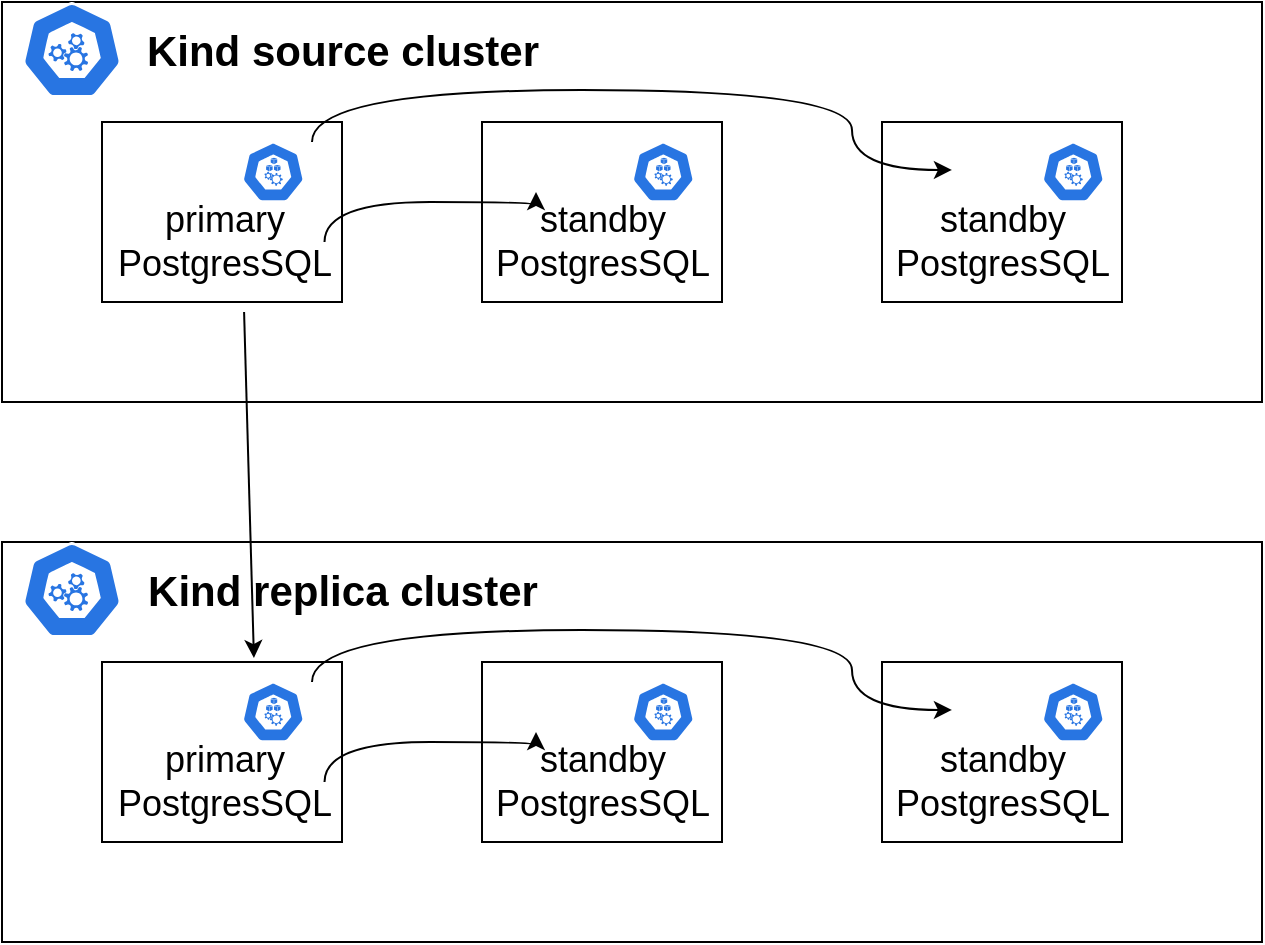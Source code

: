 <mxfile version="24.3.1" type="github">
  <diagram name="Page-1" id="gvNi_ZHltFZ9ahZSlrzS">
    <mxGraphModel dx="1434" dy="746" grid="0" gridSize="10" guides="1" tooltips="1" connect="1" arrows="1" fold="1" page="1" pageScale="1" pageWidth="850" pageHeight="1100" math="0" shadow="0">
      <root>
        <mxCell id="0" />
        <mxCell id="1" parent="0" />
        <mxCell id="eYwngZ-qsAEnjJCcxyst-1" value="" style="rounded=0;whiteSpace=wrap;html=1;" vertex="1" parent="1">
          <mxGeometry x="110" y="180" width="630" height="200" as="geometry" />
        </mxCell>
        <mxCell id="eYwngZ-qsAEnjJCcxyst-2" value="" style="rounded=0;whiteSpace=wrap;html=1;" vertex="1" parent="1">
          <mxGeometry x="160" y="240" width="120" height="90" as="geometry" />
        </mxCell>
        <mxCell id="eYwngZ-qsAEnjJCcxyst-3" value="" style="rounded=0;whiteSpace=wrap;html=1;" vertex="1" parent="1">
          <mxGeometry x="550" y="240" width="120" height="90" as="geometry" />
        </mxCell>
        <mxCell id="eYwngZ-qsAEnjJCcxyst-4" value="" style="rounded=0;whiteSpace=wrap;html=1;" vertex="1" parent="1">
          <mxGeometry x="350" y="240" width="120" height="90" as="geometry" />
        </mxCell>
        <mxCell id="eYwngZ-qsAEnjJCcxyst-5" value="" style="aspect=fixed;sketch=0;html=1;dashed=0;whitespace=wrap;fillColor=#2875E2;strokeColor=#ffffff;points=[[0.005,0.63,0],[0.1,0.2,0],[0.9,0.2,0],[0.5,0,0],[0.995,0.63,0],[0.72,0.99,0],[0.5,1,0],[0.28,0.99,0]];shape=mxgraph.kubernetes.icon2;prIcon=api" vertex="1" parent="1">
          <mxGeometry x="120" y="180" width="50" height="48" as="geometry" />
        </mxCell>
        <mxCell id="eYwngZ-qsAEnjJCcxyst-6" value="" style="aspect=fixed;sketch=0;html=1;dashed=0;whitespace=wrap;fillColor=#2875E2;strokeColor=#ffffff;points=[[0.005,0.63,0],[0.1,0.2,0],[0.9,0.2,0],[0.5,0,0],[0.995,0.63,0],[0.72,0.99,0],[0.5,1,0],[0.28,0.99,0]];shape=mxgraph.kubernetes.icon2;prIcon=node" vertex="1" parent="1">
          <mxGeometry x="230" y="250" width="31.25" height="30" as="geometry" />
        </mxCell>
        <mxCell id="eYwngZ-qsAEnjJCcxyst-7" value="" style="aspect=fixed;sketch=0;html=1;dashed=0;whitespace=wrap;fillColor=#2875E2;strokeColor=#ffffff;points=[[0.005,0.63,0],[0.1,0.2,0],[0.9,0.2,0],[0.5,0,0],[0.995,0.63,0],[0.72,0.99,0],[0.5,1,0],[0.28,0.99,0]];shape=mxgraph.kubernetes.icon2;prIcon=node" vertex="1" parent="1">
          <mxGeometry x="425" y="250" width="31.25" height="30" as="geometry" />
        </mxCell>
        <mxCell id="eYwngZ-qsAEnjJCcxyst-8" value="" style="aspect=fixed;sketch=0;html=1;dashed=0;whitespace=wrap;fillColor=#2875E2;strokeColor=#ffffff;points=[[0.005,0.63,0],[0.1,0.2,0],[0.9,0.2,0],[0.5,0,0],[0.995,0.63,0],[0.72,0.99,0],[0.5,1,0],[0.28,0.99,0]];shape=mxgraph.kubernetes.icon2;prIcon=node" vertex="1" parent="1">
          <mxGeometry x="630" y="250" width="31.25" height="30" as="geometry" />
        </mxCell>
        <mxCell id="eYwngZ-qsAEnjJCcxyst-10" value="Kind source cluster" style="text;strokeColor=none;fillColor=none;html=1;fontSize=21;fontStyle=1;verticalAlign=middle;align=center;" vertex="1" parent="1">
          <mxGeometry x="230" y="184" width="100" height="40" as="geometry" />
        </mxCell>
        <mxCell id="eYwngZ-qsAEnjJCcxyst-11" value="primary &lt;br&gt;PostgresSQL" style="text;strokeColor=none;fillColor=none;html=1;fontSize=18;fontStyle=0;verticalAlign=middle;align=center;" vertex="1" parent="1">
          <mxGeometry x="171.25" y="280" width="100" height="40" as="geometry" />
        </mxCell>
        <mxCell id="eYwngZ-qsAEnjJCcxyst-12" value="standby&lt;br&gt;PostgresSQL" style="text;strokeColor=none;fillColor=none;html=1;fontSize=18;fontStyle=0;verticalAlign=middle;align=center;" vertex="1" parent="1">
          <mxGeometry x="360" y="280" width="100" height="40" as="geometry" />
        </mxCell>
        <mxCell id="eYwngZ-qsAEnjJCcxyst-13" value="standby&lt;br&gt;PostgresSQL" style="text;strokeColor=none;fillColor=none;html=1;fontSize=18;fontStyle=0;verticalAlign=middle;align=center;" vertex="1" parent="1">
          <mxGeometry x="560" y="280" width="100" height="40" as="geometry" />
        </mxCell>
        <mxCell id="eYwngZ-qsAEnjJCcxyst-14" value="" style="endArrow=classic;html=1;rounded=0;exitX=1;exitY=0.5;exitDx=0;exitDy=0;entryX=0.17;entryY=-0.125;entryDx=0;entryDy=0;entryPerimeter=0;edgeStyle=orthogonalEdgeStyle;curved=1;" edge="1" parent="1" source="eYwngZ-qsAEnjJCcxyst-11" target="eYwngZ-qsAEnjJCcxyst-12">
          <mxGeometry width="50" height="50" relative="1" as="geometry">
            <mxPoint x="354.231" y="280" as="sourcePoint" />
            <mxPoint x="303.75" y="280" as="targetPoint" />
            <Array as="points">
              <mxPoint x="271" y="280" />
              <mxPoint x="377" y="280" />
            </Array>
          </mxGeometry>
        </mxCell>
        <mxCell id="eYwngZ-qsAEnjJCcxyst-17" value="" style="endArrow=classic;html=1;rounded=0;entryX=0.333;entryY=0.333;entryDx=0;entryDy=0;entryPerimeter=0;edgeStyle=orthogonalEdgeStyle;curved=1;" edge="1" parent="1">
          <mxGeometry width="50" height="50" relative="1" as="geometry">
            <mxPoint x="265" y="250" as="sourcePoint" />
            <mxPoint x="584.96" y="263.97" as="targetPoint" />
            <Array as="points">
              <mxPoint x="265" y="224" />
              <mxPoint x="535" y="224" />
              <mxPoint x="535" y="264" />
            </Array>
          </mxGeometry>
        </mxCell>
        <mxCell id="eYwngZ-qsAEnjJCcxyst-22" value="" style="rounded=0;whiteSpace=wrap;html=1;" vertex="1" parent="1">
          <mxGeometry x="110" y="450" width="630" height="200" as="geometry" />
        </mxCell>
        <mxCell id="eYwngZ-qsAEnjJCcxyst-23" value="" style="rounded=0;whiteSpace=wrap;html=1;" vertex="1" parent="1">
          <mxGeometry x="160" y="510" width="120" height="90" as="geometry" />
        </mxCell>
        <mxCell id="eYwngZ-qsAEnjJCcxyst-24" value="" style="rounded=0;whiteSpace=wrap;html=1;" vertex="1" parent="1">
          <mxGeometry x="550" y="510" width="120" height="90" as="geometry" />
        </mxCell>
        <mxCell id="eYwngZ-qsAEnjJCcxyst-25" value="" style="rounded=0;whiteSpace=wrap;html=1;" vertex="1" parent="1">
          <mxGeometry x="350" y="510" width="120" height="90" as="geometry" />
        </mxCell>
        <mxCell id="eYwngZ-qsAEnjJCcxyst-26" value="" style="aspect=fixed;sketch=0;html=1;dashed=0;whitespace=wrap;fillColor=#2875E2;strokeColor=#ffffff;points=[[0.005,0.63,0],[0.1,0.2,0],[0.9,0.2,0],[0.5,0,0],[0.995,0.63,0],[0.72,0.99,0],[0.5,1,0],[0.28,0.99,0]];shape=mxgraph.kubernetes.icon2;prIcon=api" vertex="1" parent="1">
          <mxGeometry x="120" y="450" width="50" height="48" as="geometry" />
        </mxCell>
        <mxCell id="eYwngZ-qsAEnjJCcxyst-27" value="" style="aspect=fixed;sketch=0;html=1;dashed=0;whitespace=wrap;fillColor=#2875E2;strokeColor=#ffffff;points=[[0.005,0.63,0],[0.1,0.2,0],[0.9,0.2,0],[0.5,0,0],[0.995,0.63,0],[0.72,0.99,0],[0.5,1,0],[0.28,0.99,0]];shape=mxgraph.kubernetes.icon2;prIcon=node" vertex="1" parent="1">
          <mxGeometry x="230" y="520" width="31.25" height="30" as="geometry" />
        </mxCell>
        <mxCell id="eYwngZ-qsAEnjJCcxyst-28" value="" style="aspect=fixed;sketch=0;html=1;dashed=0;whitespace=wrap;fillColor=#2875E2;strokeColor=#ffffff;points=[[0.005,0.63,0],[0.1,0.2,0],[0.9,0.2,0],[0.5,0,0],[0.995,0.63,0],[0.72,0.99,0],[0.5,1,0],[0.28,0.99,0]];shape=mxgraph.kubernetes.icon2;prIcon=node" vertex="1" parent="1">
          <mxGeometry x="425" y="520" width="31.25" height="30" as="geometry" />
        </mxCell>
        <mxCell id="eYwngZ-qsAEnjJCcxyst-29" value="" style="aspect=fixed;sketch=0;html=1;dashed=0;whitespace=wrap;fillColor=#2875E2;strokeColor=#ffffff;points=[[0.005,0.63,0],[0.1,0.2,0],[0.9,0.2,0],[0.5,0,0],[0.995,0.63,0],[0.72,0.99,0],[0.5,1,0],[0.28,0.99,0]];shape=mxgraph.kubernetes.icon2;prIcon=node" vertex="1" parent="1">
          <mxGeometry x="630" y="520" width="31.25" height="30" as="geometry" />
        </mxCell>
        <mxCell id="eYwngZ-qsAEnjJCcxyst-30" value="Kind replica cluster" style="text;strokeColor=none;fillColor=none;html=1;fontSize=21;fontStyle=1;verticalAlign=middle;align=center;" vertex="1" parent="1">
          <mxGeometry x="230" y="454" width="100" height="40" as="geometry" />
        </mxCell>
        <mxCell id="eYwngZ-qsAEnjJCcxyst-31" value="primary &lt;br&gt;PostgresSQL" style="text;strokeColor=none;fillColor=none;html=1;fontSize=18;fontStyle=0;verticalAlign=middle;align=center;" vertex="1" parent="1">
          <mxGeometry x="171.25" y="550" width="100" height="40" as="geometry" />
        </mxCell>
        <mxCell id="eYwngZ-qsAEnjJCcxyst-32" value="standby&lt;br&gt;PostgresSQL" style="text;strokeColor=none;fillColor=none;html=1;fontSize=18;fontStyle=0;verticalAlign=middle;align=center;" vertex="1" parent="1">
          <mxGeometry x="360" y="550" width="100" height="40" as="geometry" />
        </mxCell>
        <mxCell id="eYwngZ-qsAEnjJCcxyst-33" value="standby&lt;br&gt;PostgresSQL" style="text;strokeColor=none;fillColor=none;html=1;fontSize=18;fontStyle=0;verticalAlign=middle;align=center;" vertex="1" parent="1">
          <mxGeometry x="560" y="550" width="100" height="40" as="geometry" />
        </mxCell>
        <mxCell id="eYwngZ-qsAEnjJCcxyst-34" value="" style="endArrow=classic;html=1;rounded=0;exitX=1;exitY=0.5;exitDx=0;exitDy=0;entryX=0.17;entryY=-0.125;entryDx=0;entryDy=0;entryPerimeter=0;edgeStyle=orthogonalEdgeStyle;curved=1;" edge="1" parent="1" source="eYwngZ-qsAEnjJCcxyst-31" target="eYwngZ-qsAEnjJCcxyst-32">
          <mxGeometry width="50" height="50" relative="1" as="geometry">
            <mxPoint x="354.231" y="550" as="sourcePoint" />
            <mxPoint x="303.75" y="550" as="targetPoint" />
            <Array as="points">
              <mxPoint x="271" y="550" />
              <mxPoint x="377" y="550" />
            </Array>
          </mxGeometry>
        </mxCell>
        <mxCell id="eYwngZ-qsAEnjJCcxyst-35" value="" style="endArrow=classic;html=1;rounded=0;entryX=0.333;entryY=0.333;entryDx=0;entryDy=0;entryPerimeter=0;edgeStyle=orthogonalEdgeStyle;curved=1;" edge="1" parent="1">
          <mxGeometry width="50" height="50" relative="1" as="geometry">
            <mxPoint x="265" y="520" as="sourcePoint" />
            <mxPoint x="584.96" y="533.97" as="targetPoint" />
            <Array as="points">
              <mxPoint x="265" y="494" />
              <mxPoint x="535" y="494" />
              <mxPoint x="535" y="534" />
            </Array>
          </mxGeometry>
        </mxCell>
        <mxCell id="eYwngZ-qsAEnjJCcxyst-36" value="" style="endArrow=classic;html=1;rounded=0;exitX=0.592;exitY=1.056;exitDx=0;exitDy=0;exitPerimeter=0;entryX=0.633;entryY=-0.022;entryDx=0;entryDy=0;entryPerimeter=0;" edge="1" parent="1" source="eYwngZ-qsAEnjJCcxyst-2" target="eYwngZ-qsAEnjJCcxyst-23">
          <mxGeometry width="50" height="50" relative="1" as="geometry">
            <mxPoint x="334.231" y="350" as="sourcePoint" />
            <mxPoint x="340" y="330" as="targetPoint" />
          </mxGeometry>
        </mxCell>
      </root>
    </mxGraphModel>
  </diagram>
</mxfile>
